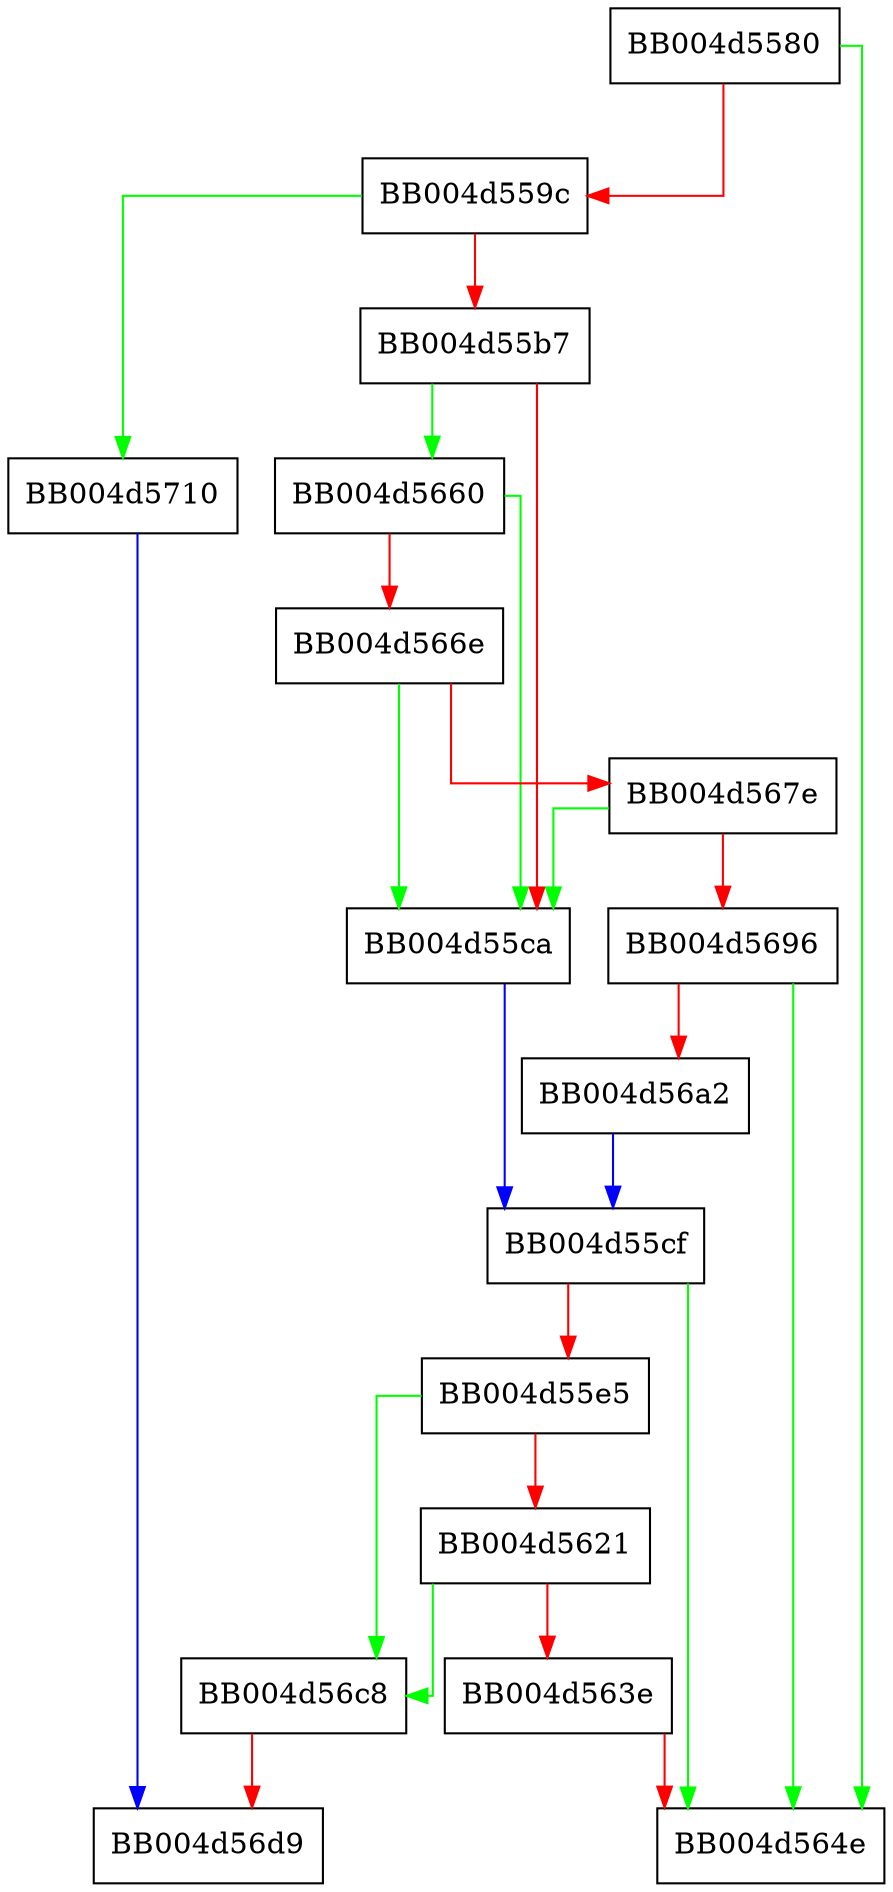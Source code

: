 digraph tls_construct_ctos_padding {
  node [shape="box"];
  graph [splines=ortho];
  BB004d5580 -> BB004d564e [color="green"];
  BB004d5580 -> BB004d559c [color="red"];
  BB004d559c -> BB004d5710 [color="green"];
  BB004d559c -> BB004d55b7 [color="red"];
  BB004d55b7 -> BB004d5660 [color="green"];
  BB004d55b7 -> BB004d55ca [color="red"];
  BB004d55ca -> BB004d55cf [color="blue"];
  BB004d55cf -> BB004d564e [color="green"];
  BB004d55cf -> BB004d55e5 [color="red"];
  BB004d55e5 -> BB004d56c8 [color="green"];
  BB004d55e5 -> BB004d5621 [color="red"];
  BB004d5621 -> BB004d56c8 [color="green"];
  BB004d5621 -> BB004d563e [color="red"];
  BB004d563e -> BB004d564e [color="red"];
  BB004d5660 -> BB004d55ca [color="green"];
  BB004d5660 -> BB004d566e [color="red"];
  BB004d566e -> BB004d55ca [color="green"];
  BB004d566e -> BB004d567e [color="red"];
  BB004d567e -> BB004d55ca [color="green"];
  BB004d567e -> BB004d5696 [color="red"];
  BB004d5696 -> BB004d564e [color="green"];
  BB004d5696 -> BB004d56a2 [color="red"];
  BB004d56a2 -> BB004d55cf [color="blue"];
  BB004d56c8 -> BB004d56d9 [color="red"];
  BB004d5710 -> BB004d56d9 [color="blue"];
}